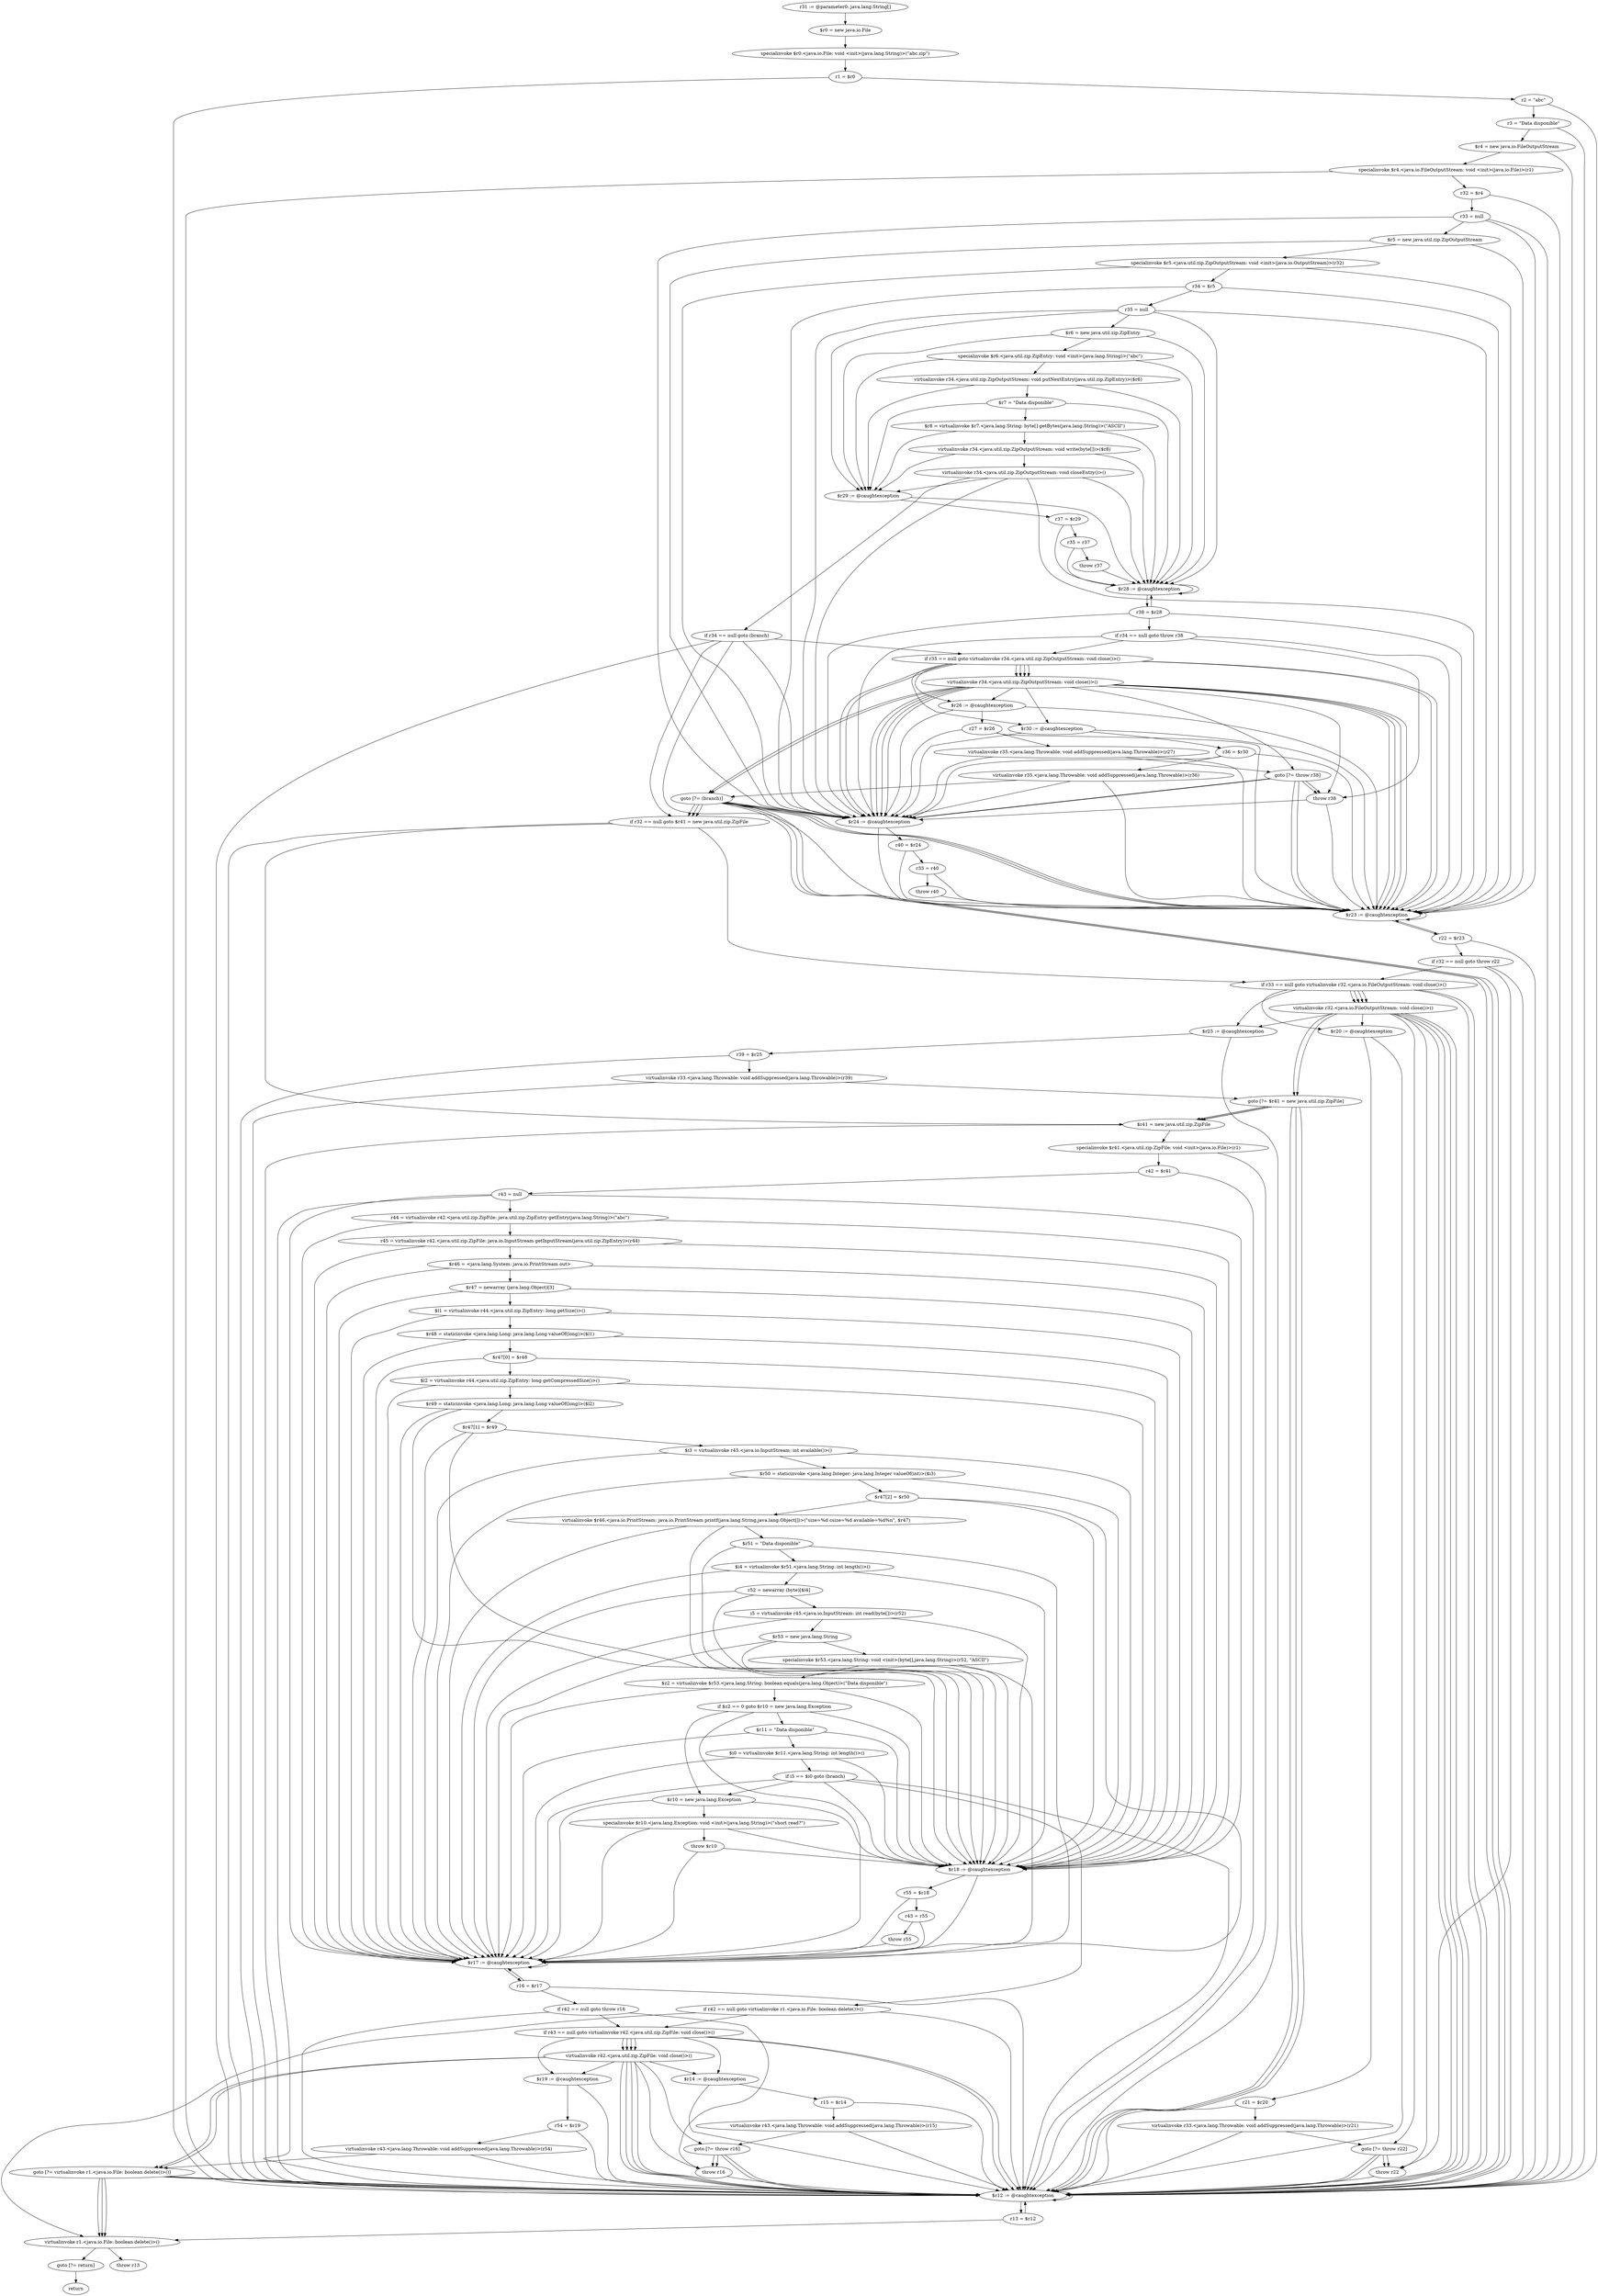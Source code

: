 digraph "unitGraph" {
    "r31 := @parameter0: java.lang.String[]"
    "$r0 = new java.io.File"
    "specialinvoke $r0.<java.io.File: void <init>(java.lang.String)>(\"abc.zip\")"
    "r1 = $r0"
    "r2 = \"abc\""
    "r3 = \"Data disponible\""
    "$r4 = new java.io.FileOutputStream"
    "specialinvoke $r4.<java.io.FileOutputStream: void <init>(java.io.File)>(r1)"
    "r32 = $r4"
    "r33 = null"
    "$r5 = new java.util.zip.ZipOutputStream"
    "specialinvoke $r5.<java.util.zip.ZipOutputStream: void <init>(java.io.OutputStream)>(r32)"
    "r34 = $r5"
    "r35 = null"
    "$r6 = new java.util.zip.ZipEntry"
    "specialinvoke $r6.<java.util.zip.ZipEntry: void <init>(java.lang.String)>(\"abc\")"
    "virtualinvoke r34.<java.util.zip.ZipOutputStream: void putNextEntry(java.util.zip.ZipEntry)>($r6)"
    "$r7 = \"Data disponible\""
    "$r8 = virtualinvoke $r7.<java.lang.String: byte[] getBytes(java.lang.String)>(\"ASCII\")"
    "virtualinvoke r34.<java.util.zip.ZipOutputStream: void write(byte[])>($r8)"
    "virtualinvoke r34.<java.util.zip.ZipOutputStream: void closeEntry()>()"
    "if r34 == null goto (branch)"
    "if r35 == null goto virtualinvoke r34.<java.util.zip.ZipOutputStream: void close()>()"
    "virtualinvoke r34.<java.util.zip.ZipOutputStream: void close()>()"
    "goto [?= (branch)]"
    "$r30 := @caughtexception"
    "r36 = $r30"
    "virtualinvoke r35.<java.lang.Throwable: void addSuppressed(java.lang.Throwable)>(r36)"
    "$r29 := @caughtexception"
    "r37 = $r29"
    "r35 = r37"
    "throw r37"
    "$r28 := @caughtexception"
    "r38 = $r28"
    "if r34 == null goto throw r38"
    "goto [?= throw r38]"
    "$r26 := @caughtexception"
    "r27 = $r26"
    "virtualinvoke r35.<java.lang.Throwable: void addSuppressed(java.lang.Throwable)>(r27)"
    "throw r38"
    "if r32 == null goto $r41 = new java.util.zip.ZipFile"
    "if r33 == null goto virtualinvoke r32.<java.io.FileOutputStream: void close()>()"
    "virtualinvoke r32.<java.io.FileOutputStream: void close()>()"
    "goto [?= $r41 = new java.util.zip.ZipFile]"
    "$r25 := @caughtexception"
    "r39 = $r25"
    "virtualinvoke r33.<java.lang.Throwable: void addSuppressed(java.lang.Throwable)>(r39)"
    "$r24 := @caughtexception"
    "r40 = $r24"
    "r33 = r40"
    "throw r40"
    "$r23 := @caughtexception"
    "r22 = $r23"
    "if r32 == null goto throw r22"
    "goto [?= throw r22]"
    "$r20 := @caughtexception"
    "r21 = $r20"
    "virtualinvoke r33.<java.lang.Throwable: void addSuppressed(java.lang.Throwable)>(r21)"
    "throw r22"
    "$r41 = new java.util.zip.ZipFile"
    "specialinvoke $r41.<java.util.zip.ZipFile: void <init>(java.io.File)>(r1)"
    "r42 = $r41"
    "r43 = null"
    "r44 = virtualinvoke r42.<java.util.zip.ZipFile: java.util.zip.ZipEntry getEntry(java.lang.String)>(\"abc\")"
    "r45 = virtualinvoke r42.<java.util.zip.ZipFile: java.io.InputStream getInputStream(java.util.zip.ZipEntry)>(r44)"
    "$r46 = <java.lang.System: java.io.PrintStream out>"
    "$r47 = newarray (java.lang.Object)[3]"
    "$l1 = virtualinvoke r44.<java.util.zip.ZipEntry: long getSize()>()"
    "$r48 = staticinvoke <java.lang.Long: java.lang.Long valueOf(long)>($l1)"
    "$r47[0] = $r48"
    "$l2 = virtualinvoke r44.<java.util.zip.ZipEntry: long getCompressedSize()>()"
    "$r49 = staticinvoke <java.lang.Long: java.lang.Long valueOf(long)>($l2)"
    "$r47[1] = $r49"
    "$i3 = virtualinvoke r45.<java.io.InputStream: int available()>()"
    "$r50 = staticinvoke <java.lang.Integer: java.lang.Integer valueOf(int)>($i3)"
    "$r47[2] = $r50"
    "virtualinvoke $r46.<java.io.PrintStream: java.io.PrintStream printf(java.lang.String,java.lang.Object[])>(\"size=%d csize=%d available=%d%n\", $r47)"
    "$r51 = \"Data disponible\""
    "$i4 = virtualinvoke $r51.<java.lang.String: int length()>()"
    "r52 = newarray (byte)[$i4]"
    "i5 = virtualinvoke r45.<java.io.InputStream: int read(byte[])>(r52)"
    "$r53 = new java.lang.String"
    "specialinvoke $r53.<java.lang.String: void <init>(byte[],java.lang.String)>(r52, \"ASCII\")"
    "$z2 = virtualinvoke $r53.<java.lang.String: boolean equals(java.lang.Object)>(\"Data disponible\")"
    "if $z2 == 0 goto $r10 = new java.lang.Exception"
    "$r11 = \"Data disponible\""
    "$i0 = virtualinvoke $r11.<java.lang.String: int length()>()"
    "if i5 == $i0 goto (branch)"
    "$r10 = new java.lang.Exception"
    "specialinvoke $r10.<java.lang.Exception: void <init>(java.lang.String)>(\"short read?\")"
    "throw $r10"
    "if r42 == null goto virtualinvoke r1.<java.io.File: boolean delete()>()"
    "if r43 == null goto virtualinvoke r42.<java.util.zip.ZipFile: void close()>()"
    "virtualinvoke r42.<java.util.zip.ZipFile: void close()>()"
    "goto [?= virtualinvoke r1.<java.io.File: boolean delete()>()]"
    "$r19 := @caughtexception"
    "r54 = $r19"
    "virtualinvoke r43.<java.lang.Throwable: void addSuppressed(java.lang.Throwable)>(r54)"
    "$r18 := @caughtexception"
    "r55 = $r18"
    "r43 = r55"
    "throw r55"
    "$r17 := @caughtexception"
    "r16 = $r17"
    "if r42 == null goto throw r16"
    "goto [?= throw r16]"
    "$r14 := @caughtexception"
    "r15 = $r14"
    "virtualinvoke r43.<java.lang.Throwable: void addSuppressed(java.lang.Throwable)>(r15)"
    "throw r16"
    "virtualinvoke r1.<java.io.File: boolean delete()>()"
    "goto [?= return]"
    "$r12 := @caughtexception"
    "r13 = $r12"
    "throw r13"
    "return"
    "r31 := @parameter0: java.lang.String[]"->"$r0 = new java.io.File";
    "$r0 = new java.io.File"->"specialinvoke $r0.<java.io.File: void <init>(java.lang.String)>(\"abc.zip\")";
    "specialinvoke $r0.<java.io.File: void <init>(java.lang.String)>(\"abc.zip\")"->"r1 = $r0";
    "r1 = $r0"->"r2 = \"abc\"";
    "r1 = $r0"->"$r12 := @caughtexception";
    "r2 = \"abc\""->"r3 = \"Data disponible\"";
    "r2 = \"abc\""->"$r12 := @caughtexception";
    "r3 = \"Data disponible\""->"$r4 = new java.io.FileOutputStream";
    "r3 = \"Data disponible\""->"$r12 := @caughtexception";
    "$r4 = new java.io.FileOutputStream"->"specialinvoke $r4.<java.io.FileOutputStream: void <init>(java.io.File)>(r1)";
    "$r4 = new java.io.FileOutputStream"->"$r12 := @caughtexception";
    "specialinvoke $r4.<java.io.FileOutputStream: void <init>(java.io.File)>(r1)"->"r32 = $r4";
    "specialinvoke $r4.<java.io.FileOutputStream: void <init>(java.io.File)>(r1)"->"$r12 := @caughtexception";
    "r32 = $r4"->"r33 = null";
    "r32 = $r4"->"$r12 := @caughtexception";
    "r33 = null"->"$r24 := @caughtexception";
    "r33 = null"->"$r12 := @caughtexception";
    "r33 = null"->"$r23 := @caughtexception";
    "r33 = null"->"$r5 = new java.util.zip.ZipOutputStream";
    "$r5 = new java.util.zip.ZipOutputStream"->"$r24 := @caughtexception";
    "$r5 = new java.util.zip.ZipOutputStream"->"$r23 := @caughtexception";
    "$r5 = new java.util.zip.ZipOutputStream"->"specialinvoke $r5.<java.util.zip.ZipOutputStream: void <init>(java.io.OutputStream)>(r32)";
    "specialinvoke $r5.<java.util.zip.ZipOutputStream: void <init>(java.io.OutputStream)>(r32)"->"$r24 := @caughtexception";
    "specialinvoke $r5.<java.util.zip.ZipOutputStream: void <init>(java.io.OutputStream)>(r32)"->"$r23 := @caughtexception";
    "specialinvoke $r5.<java.util.zip.ZipOutputStream: void <init>(java.io.OutputStream)>(r32)"->"r34 = $r5";
    "r34 = $r5"->"$r24 := @caughtexception";
    "r34 = $r5"->"$r23 := @caughtexception";
    "r34 = $r5"->"r35 = null";
    "r35 = null"->"$r29 := @caughtexception";
    "r35 = null"->"$r24 := @caughtexception";
    "r35 = null"->"$r28 := @caughtexception";
    "r35 = null"->"$r23 := @caughtexception";
    "r35 = null"->"$r6 = new java.util.zip.ZipEntry";
    "$r6 = new java.util.zip.ZipEntry"->"$r29 := @caughtexception";
    "$r6 = new java.util.zip.ZipEntry"->"$r28 := @caughtexception";
    "$r6 = new java.util.zip.ZipEntry"->"specialinvoke $r6.<java.util.zip.ZipEntry: void <init>(java.lang.String)>(\"abc\")";
    "specialinvoke $r6.<java.util.zip.ZipEntry: void <init>(java.lang.String)>(\"abc\")"->"$r29 := @caughtexception";
    "specialinvoke $r6.<java.util.zip.ZipEntry: void <init>(java.lang.String)>(\"abc\")"->"$r28 := @caughtexception";
    "specialinvoke $r6.<java.util.zip.ZipEntry: void <init>(java.lang.String)>(\"abc\")"->"virtualinvoke r34.<java.util.zip.ZipOutputStream: void putNextEntry(java.util.zip.ZipEntry)>($r6)";
    "virtualinvoke r34.<java.util.zip.ZipOutputStream: void putNextEntry(java.util.zip.ZipEntry)>($r6)"->"$r29 := @caughtexception";
    "virtualinvoke r34.<java.util.zip.ZipOutputStream: void putNextEntry(java.util.zip.ZipEntry)>($r6)"->"$r28 := @caughtexception";
    "virtualinvoke r34.<java.util.zip.ZipOutputStream: void putNextEntry(java.util.zip.ZipEntry)>($r6)"->"$r7 = \"Data disponible\"";
    "$r7 = \"Data disponible\""->"$r29 := @caughtexception";
    "$r7 = \"Data disponible\""->"$r28 := @caughtexception";
    "$r7 = \"Data disponible\""->"$r8 = virtualinvoke $r7.<java.lang.String: byte[] getBytes(java.lang.String)>(\"ASCII\")";
    "$r8 = virtualinvoke $r7.<java.lang.String: byte[] getBytes(java.lang.String)>(\"ASCII\")"->"$r29 := @caughtexception";
    "$r8 = virtualinvoke $r7.<java.lang.String: byte[] getBytes(java.lang.String)>(\"ASCII\")"->"$r28 := @caughtexception";
    "$r8 = virtualinvoke $r7.<java.lang.String: byte[] getBytes(java.lang.String)>(\"ASCII\")"->"virtualinvoke r34.<java.util.zip.ZipOutputStream: void write(byte[])>($r8)";
    "virtualinvoke r34.<java.util.zip.ZipOutputStream: void write(byte[])>($r8)"->"$r29 := @caughtexception";
    "virtualinvoke r34.<java.util.zip.ZipOutputStream: void write(byte[])>($r8)"->"$r28 := @caughtexception";
    "virtualinvoke r34.<java.util.zip.ZipOutputStream: void write(byte[])>($r8)"->"virtualinvoke r34.<java.util.zip.ZipOutputStream: void closeEntry()>()";
    "virtualinvoke r34.<java.util.zip.ZipOutputStream: void closeEntry()>()"->"$r29 := @caughtexception";
    "virtualinvoke r34.<java.util.zip.ZipOutputStream: void closeEntry()>()"->"$r24 := @caughtexception";
    "virtualinvoke r34.<java.util.zip.ZipOutputStream: void closeEntry()>()"->"$r28 := @caughtexception";
    "virtualinvoke r34.<java.util.zip.ZipOutputStream: void closeEntry()>()"->"$r23 := @caughtexception";
    "virtualinvoke r34.<java.util.zip.ZipOutputStream: void closeEntry()>()"->"if r34 == null goto (branch)";
    "if r34 == null goto (branch)"->"$r24 := @caughtexception";
    "if r34 == null goto (branch)"->"$r12 := @caughtexception";
    "if r34 == null goto (branch)"->"$r23 := @caughtexception";
    "if r34 == null goto (branch)"->"if r35 == null goto virtualinvoke r34.<java.util.zip.ZipOutputStream: void close()>()";
    "if r34 == null goto (branch)"->"if r32 == null goto $r41 = new java.util.zip.ZipFile";
    "if r35 == null goto virtualinvoke r34.<java.util.zip.ZipOutputStream: void close()>()"->"$r30 := @caughtexception";
    "if r35 == null goto virtualinvoke r34.<java.util.zip.ZipOutputStream: void close()>()"->"$r24 := @caughtexception";
    "if r35 == null goto virtualinvoke r34.<java.util.zip.ZipOutputStream: void close()>()"->"$r23 := @caughtexception";
    "if r35 == null goto virtualinvoke r34.<java.util.zip.ZipOutputStream: void close()>()"->"virtualinvoke r34.<java.util.zip.ZipOutputStream: void close()>()";
    "if r35 == null goto virtualinvoke r34.<java.util.zip.ZipOutputStream: void close()>()"->"virtualinvoke r34.<java.util.zip.ZipOutputStream: void close()>()";
    "virtualinvoke r34.<java.util.zip.ZipOutputStream: void close()>()"->"$r30 := @caughtexception";
    "virtualinvoke r34.<java.util.zip.ZipOutputStream: void close()>()"->"$r24 := @caughtexception";
    "virtualinvoke r34.<java.util.zip.ZipOutputStream: void close()>()"->"$r23 := @caughtexception";
    "virtualinvoke r34.<java.util.zip.ZipOutputStream: void close()>()"->"goto [?= (branch)]";
    "goto [?= (branch)]"->"$r24 := @caughtexception";
    "goto [?= (branch)]"->"$r12 := @caughtexception";
    "goto [?= (branch)]"->"$r23 := @caughtexception";
    "goto [?= (branch)]"->"if r32 == null goto $r41 = new java.util.zip.ZipFile";
    "$r30 := @caughtexception"->"$r24 := @caughtexception";
    "$r30 := @caughtexception"->"$r23 := @caughtexception";
    "$r30 := @caughtexception"->"r36 = $r30";
    "r36 = $r30"->"$r24 := @caughtexception";
    "r36 = $r30"->"$r23 := @caughtexception";
    "r36 = $r30"->"virtualinvoke r35.<java.lang.Throwable: void addSuppressed(java.lang.Throwable)>(r36)";
    "virtualinvoke r35.<java.lang.Throwable: void addSuppressed(java.lang.Throwable)>(r36)"->"$r24 := @caughtexception";
    "virtualinvoke r35.<java.lang.Throwable: void addSuppressed(java.lang.Throwable)>(r36)"->"$r23 := @caughtexception";
    "virtualinvoke r35.<java.lang.Throwable: void addSuppressed(java.lang.Throwable)>(r36)"->"goto [?= (branch)]";
    "goto [?= (branch)]"->"$r24 := @caughtexception";
    "goto [?= (branch)]"->"$r12 := @caughtexception";
    "goto [?= (branch)]"->"$r23 := @caughtexception";
    "goto [?= (branch)]"->"if r32 == null goto $r41 = new java.util.zip.ZipFile";
    "virtualinvoke r34.<java.util.zip.ZipOutputStream: void close()>()"->"$r24 := @caughtexception";
    "virtualinvoke r34.<java.util.zip.ZipOutputStream: void close()>()"->"$r23 := @caughtexception";
    "virtualinvoke r34.<java.util.zip.ZipOutputStream: void close()>()"->"goto [?= (branch)]";
    "goto [?= (branch)]"->"$r24 := @caughtexception";
    "goto [?= (branch)]"->"$r12 := @caughtexception";
    "goto [?= (branch)]"->"$r23 := @caughtexception";
    "goto [?= (branch)]"->"if r32 == null goto $r41 = new java.util.zip.ZipFile";
    "$r29 := @caughtexception"->"r37 = $r29";
    "$r29 := @caughtexception"->"$r28 := @caughtexception";
    "r37 = $r29"->"r35 = r37";
    "r37 = $r29"->"$r28 := @caughtexception";
    "r35 = r37"->"throw r37";
    "r35 = r37"->"$r28 := @caughtexception";
    "throw r37"->"$r28 := @caughtexception";
    "$r28 := @caughtexception"->"r38 = $r28";
    "$r28 := @caughtexception"->"$r28 := @caughtexception";
    "r38 = $r28"->"$r28 := @caughtexception";
    "r38 = $r28"->"$r24 := @caughtexception";
    "r38 = $r28"->"$r23 := @caughtexception";
    "r38 = $r28"->"if r34 == null goto throw r38";
    "if r34 == null goto throw r38"->"if r35 == null goto virtualinvoke r34.<java.util.zip.ZipOutputStream: void close()>()";
    "if r34 == null goto throw r38"->"throw r38";
    "if r34 == null goto throw r38"->"$r24 := @caughtexception";
    "if r34 == null goto throw r38"->"$r23 := @caughtexception";
    "if r35 == null goto virtualinvoke r34.<java.util.zip.ZipOutputStream: void close()>()"->"$r26 := @caughtexception";
    "if r35 == null goto virtualinvoke r34.<java.util.zip.ZipOutputStream: void close()>()"->"$r24 := @caughtexception";
    "if r35 == null goto virtualinvoke r34.<java.util.zip.ZipOutputStream: void close()>()"->"$r23 := @caughtexception";
    "if r35 == null goto virtualinvoke r34.<java.util.zip.ZipOutputStream: void close()>()"->"virtualinvoke r34.<java.util.zip.ZipOutputStream: void close()>()";
    "if r35 == null goto virtualinvoke r34.<java.util.zip.ZipOutputStream: void close()>()"->"virtualinvoke r34.<java.util.zip.ZipOutputStream: void close()>()";
    "virtualinvoke r34.<java.util.zip.ZipOutputStream: void close()>()"->"$r26 := @caughtexception";
    "virtualinvoke r34.<java.util.zip.ZipOutputStream: void close()>()"->"$r24 := @caughtexception";
    "virtualinvoke r34.<java.util.zip.ZipOutputStream: void close()>()"->"$r23 := @caughtexception";
    "virtualinvoke r34.<java.util.zip.ZipOutputStream: void close()>()"->"goto [?= throw r38]";
    "goto [?= throw r38]"->"$r24 := @caughtexception";
    "goto [?= throw r38]"->"$r23 := @caughtexception";
    "goto [?= throw r38]"->"throw r38";
    "$r26 := @caughtexception"->"$r24 := @caughtexception";
    "$r26 := @caughtexception"->"$r23 := @caughtexception";
    "$r26 := @caughtexception"->"r27 = $r26";
    "r27 = $r26"->"$r24 := @caughtexception";
    "r27 = $r26"->"$r23 := @caughtexception";
    "r27 = $r26"->"virtualinvoke r35.<java.lang.Throwable: void addSuppressed(java.lang.Throwable)>(r27)";
    "virtualinvoke r35.<java.lang.Throwable: void addSuppressed(java.lang.Throwable)>(r27)"->"$r24 := @caughtexception";
    "virtualinvoke r35.<java.lang.Throwable: void addSuppressed(java.lang.Throwable)>(r27)"->"$r23 := @caughtexception";
    "virtualinvoke r35.<java.lang.Throwable: void addSuppressed(java.lang.Throwable)>(r27)"->"goto [?= throw r38]";
    "goto [?= throw r38]"->"$r24 := @caughtexception";
    "goto [?= throw r38]"->"$r23 := @caughtexception";
    "goto [?= throw r38]"->"throw r38";
    "virtualinvoke r34.<java.util.zip.ZipOutputStream: void close()>()"->"$r24 := @caughtexception";
    "virtualinvoke r34.<java.util.zip.ZipOutputStream: void close()>()"->"$r23 := @caughtexception";
    "virtualinvoke r34.<java.util.zip.ZipOutputStream: void close()>()"->"throw r38";
    "throw r38"->"$r24 := @caughtexception";
    "throw r38"->"$r23 := @caughtexception";
    "if r32 == null goto $r41 = new java.util.zip.ZipFile"->"if r33 == null goto virtualinvoke r32.<java.io.FileOutputStream: void close()>()";
    "if r32 == null goto $r41 = new java.util.zip.ZipFile"->"$r41 = new java.util.zip.ZipFile";
    "if r32 == null goto $r41 = new java.util.zip.ZipFile"->"$r12 := @caughtexception";
    "if r33 == null goto virtualinvoke r32.<java.io.FileOutputStream: void close()>()"->"virtualinvoke r32.<java.io.FileOutputStream: void close()>()";
    "if r33 == null goto virtualinvoke r32.<java.io.FileOutputStream: void close()>()"->"virtualinvoke r32.<java.io.FileOutputStream: void close()>()";
    "if r33 == null goto virtualinvoke r32.<java.io.FileOutputStream: void close()>()"->"$r25 := @caughtexception";
    "if r33 == null goto virtualinvoke r32.<java.io.FileOutputStream: void close()>()"->"$r12 := @caughtexception";
    "virtualinvoke r32.<java.io.FileOutputStream: void close()>()"->"$r25 := @caughtexception";
    "virtualinvoke r32.<java.io.FileOutputStream: void close()>()"->"$r12 := @caughtexception";
    "virtualinvoke r32.<java.io.FileOutputStream: void close()>()"->"goto [?= $r41 = new java.util.zip.ZipFile]";
    "goto [?= $r41 = new java.util.zip.ZipFile]"->"$r41 = new java.util.zip.ZipFile";
    "goto [?= $r41 = new java.util.zip.ZipFile]"->"$r12 := @caughtexception";
    "$r25 := @caughtexception"->"r39 = $r25";
    "$r25 := @caughtexception"->"$r12 := @caughtexception";
    "r39 = $r25"->"virtualinvoke r33.<java.lang.Throwable: void addSuppressed(java.lang.Throwable)>(r39)";
    "r39 = $r25"->"$r12 := @caughtexception";
    "virtualinvoke r33.<java.lang.Throwable: void addSuppressed(java.lang.Throwable)>(r39)"->"goto [?= $r41 = new java.util.zip.ZipFile]";
    "virtualinvoke r33.<java.lang.Throwable: void addSuppressed(java.lang.Throwable)>(r39)"->"$r12 := @caughtexception";
    "goto [?= $r41 = new java.util.zip.ZipFile]"->"$r41 = new java.util.zip.ZipFile";
    "goto [?= $r41 = new java.util.zip.ZipFile]"->"$r12 := @caughtexception";
    "virtualinvoke r32.<java.io.FileOutputStream: void close()>()"->"goto [?= $r41 = new java.util.zip.ZipFile]";
    "virtualinvoke r32.<java.io.FileOutputStream: void close()>()"->"$r12 := @caughtexception";
    "goto [?= $r41 = new java.util.zip.ZipFile]"->"$r41 = new java.util.zip.ZipFile";
    "goto [?= $r41 = new java.util.zip.ZipFile]"->"$r12 := @caughtexception";
    "$r24 := @caughtexception"->"r40 = $r24";
    "$r24 := @caughtexception"->"$r23 := @caughtexception";
    "r40 = $r24"->"r33 = r40";
    "r40 = $r24"->"$r23 := @caughtexception";
    "r33 = r40"->"throw r40";
    "r33 = r40"->"$r23 := @caughtexception";
    "throw r40"->"$r23 := @caughtexception";
    "$r23 := @caughtexception"->"r22 = $r23";
    "$r23 := @caughtexception"->"$r23 := @caughtexception";
    "r22 = $r23"->"$r23 := @caughtexception";
    "r22 = $r23"->"$r12 := @caughtexception";
    "r22 = $r23"->"if r32 == null goto throw r22";
    "if r32 == null goto throw r22"->"if r33 == null goto virtualinvoke r32.<java.io.FileOutputStream: void close()>()";
    "if r32 == null goto throw r22"->"throw r22";
    "if r32 == null goto throw r22"->"$r12 := @caughtexception";
    "if r33 == null goto virtualinvoke r32.<java.io.FileOutputStream: void close()>()"->"virtualinvoke r32.<java.io.FileOutputStream: void close()>()";
    "if r33 == null goto virtualinvoke r32.<java.io.FileOutputStream: void close()>()"->"virtualinvoke r32.<java.io.FileOutputStream: void close()>()";
    "if r33 == null goto virtualinvoke r32.<java.io.FileOutputStream: void close()>()"->"$r20 := @caughtexception";
    "if r33 == null goto virtualinvoke r32.<java.io.FileOutputStream: void close()>()"->"$r12 := @caughtexception";
    "virtualinvoke r32.<java.io.FileOutputStream: void close()>()"->"$r20 := @caughtexception";
    "virtualinvoke r32.<java.io.FileOutputStream: void close()>()"->"$r12 := @caughtexception";
    "virtualinvoke r32.<java.io.FileOutputStream: void close()>()"->"goto [?= throw r22]";
    "goto [?= throw r22]"->"throw r22";
    "goto [?= throw r22]"->"$r12 := @caughtexception";
    "$r20 := @caughtexception"->"r21 = $r20";
    "$r20 := @caughtexception"->"$r12 := @caughtexception";
    "r21 = $r20"->"virtualinvoke r33.<java.lang.Throwable: void addSuppressed(java.lang.Throwable)>(r21)";
    "r21 = $r20"->"$r12 := @caughtexception";
    "virtualinvoke r33.<java.lang.Throwable: void addSuppressed(java.lang.Throwable)>(r21)"->"goto [?= throw r22]";
    "virtualinvoke r33.<java.lang.Throwable: void addSuppressed(java.lang.Throwable)>(r21)"->"$r12 := @caughtexception";
    "goto [?= throw r22]"->"throw r22";
    "goto [?= throw r22]"->"$r12 := @caughtexception";
    "virtualinvoke r32.<java.io.FileOutputStream: void close()>()"->"throw r22";
    "virtualinvoke r32.<java.io.FileOutputStream: void close()>()"->"$r12 := @caughtexception";
    "throw r22"->"$r12 := @caughtexception";
    "$r41 = new java.util.zip.ZipFile"->"specialinvoke $r41.<java.util.zip.ZipFile: void <init>(java.io.File)>(r1)";
    "$r41 = new java.util.zip.ZipFile"->"$r12 := @caughtexception";
    "specialinvoke $r41.<java.util.zip.ZipFile: void <init>(java.io.File)>(r1)"->"r42 = $r41";
    "specialinvoke $r41.<java.util.zip.ZipFile: void <init>(java.io.File)>(r1)"->"$r12 := @caughtexception";
    "r42 = $r41"->"r43 = null";
    "r42 = $r41"->"$r12 := @caughtexception";
    "r43 = null"->"$r18 := @caughtexception";
    "r43 = null"->"$r12 := @caughtexception";
    "r43 = null"->"$r17 := @caughtexception";
    "r43 = null"->"r44 = virtualinvoke r42.<java.util.zip.ZipFile: java.util.zip.ZipEntry getEntry(java.lang.String)>(\"abc\")";
    "r44 = virtualinvoke r42.<java.util.zip.ZipFile: java.util.zip.ZipEntry getEntry(java.lang.String)>(\"abc\")"->"$r18 := @caughtexception";
    "r44 = virtualinvoke r42.<java.util.zip.ZipFile: java.util.zip.ZipEntry getEntry(java.lang.String)>(\"abc\")"->"$r17 := @caughtexception";
    "r44 = virtualinvoke r42.<java.util.zip.ZipFile: java.util.zip.ZipEntry getEntry(java.lang.String)>(\"abc\")"->"r45 = virtualinvoke r42.<java.util.zip.ZipFile: java.io.InputStream getInputStream(java.util.zip.ZipEntry)>(r44)";
    "r45 = virtualinvoke r42.<java.util.zip.ZipFile: java.io.InputStream getInputStream(java.util.zip.ZipEntry)>(r44)"->"$r18 := @caughtexception";
    "r45 = virtualinvoke r42.<java.util.zip.ZipFile: java.io.InputStream getInputStream(java.util.zip.ZipEntry)>(r44)"->"$r17 := @caughtexception";
    "r45 = virtualinvoke r42.<java.util.zip.ZipFile: java.io.InputStream getInputStream(java.util.zip.ZipEntry)>(r44)"->"$r46 = <java.lang.System: java.io.PrintStream out>";
    "$r46 = <java.lang.System: java.io.PrintStream out>"->"$r18 := @caughtexception";
    "$r46 = <java.lang.System: java.io.PrintStream out>"->"$r17 := @caughtexception";
    "$r46 = <java.lang.System: java.io.PrintStream out>"->"$r47 = newarray (java.lang.Object)[3]";
    "$r47 = newarray (java.lang.Object)[3]"->"$r18 := @caughtexception";
    "$r47 = newarray (java.lang.Object)[3]"->"$r17 := @caughtexception";
    "$r47 = newarray (java.lang.Object)[3]"->"$l1 = virtualinvoke r44.<java.util.zip.ZipEntry: long getSize()>()";
    "$l1 = virtualinvoke r44.<java.util.zip.ZipEntry: long getSize()>()"->"$r18 := @caughtexception";
    "$l1 = virtualinvoke r44.<java.util.zip.ZipEntry: long getSize()>()"->"$r17 := @caughtexception";
    "$l1 = virtualinvoke r44.<java.util.zip.ZipEntry: long getSize()>()"->"$r48 = staticinvoke <java.lang.Long: java.lang.Long valueOf(long)>($l1)";
    "$r48 = staticinvoke <java.lang.Long: java.lang.Long valueOf(long)>($l1)"->"$r18 := @caughtexception";
    "$r48 = staticinvoke <java.lang.Long: java.lang.Long valueOf(long)>($l1)"->"$r17 := @caughtexception";
    "$r48 = staticinvoke <java.lang.Long: java.lang.Long valueOf(long)>($l1)"->"$r47[0] = $r48";
    "$r47[0] = $r48"->"$r18 := @caughtexception";
    "$r47[0] = $r48"->"$r17 := @caughtexception";
    "$r47[0] = $r48"->"$l2 = virtualinvoke r44.<java.util.zip.ZipEntry: long getCompressedSize()>()";
    "$l2 = virtualinvoke r44.<java.util.zip.ZipEntry: long getCompressedSize()>()"->"$r18 := @caughtexception";
    "$l2 = virtualinvoke r44.<java.util.zip.ZipEntry: long getCompressedSize()>()"->"$r17 := @caughtexception";
    "$l2 = virtualinvoke r44.<java.util.zip.ZipEntry: long getCompressedSize()>()"->"$r49 = staticinvoke <java.lang.Long: java.lang.Long valueOf(long)>($l2)";
    "$r49 = staticinvoke <java.lang.Long: java.lang.Long valueOf(long)>($l2)"->"$r18 := @caughtexception";
    "$r49 = staticinvoke <java.lang.Long: java.lang.Long valueOf(long)>($l2)"->"$r17 := @caughtexception";
    "$r49 = staticinvoke <java.lang.Long: java.lang.Long valueOf(long)>($l2)"->"$r47[1] = $r49";
    "$r47[1] = $r49"->"$r18 := @caughtexception";
    "$r47[1] = $r49"->"$r17 := @caughtexception";
    "$r47[1] = $r49"->"$i3 = virtualinvoke r45.<java.io.InputStream: int available()>()";
    "$i3 = virtualinvoke r45.<java.io.InputStream: int available()>()"->"$r18 := @caughtexception";
    "$i3 = virtualinvoke r45.<java.io.InputStream: int available()>()"->"$r17 := @caughtexception";
    "$i3 = virtualinvoke r45.<java.io.InputStream: int available()>()"->"$r50 = staticinvoke <java.lang.Integer: java.lang.Integer valueOf(int)>($i3)";
    "$r50 = staticinvoke <java.lang.Integer: java.lang.Integer valueOf(int)>($i3)"->"$r18 := @caughtexception";
    "$r50 = staticinvoke <java.lang.Integer: java.lang.Integer valueOf(int)>($i3)"->"$r17 := @caughtexception";
    "$r50 = staticinvoke <java.lang.Integer: java.lang.Integer valueOf(int)>($i3)"->"$r47[2] = $r50";
    "$r47[2] = $r50"->"$r18 := @caughtexception";
    "$r47[2] = $r50"->"$r17 := @caughtexception";
    "$r47[2] = $r50"->"virtualinvoke $r46.<java.io.PrintStream: java.io.PrintStream printf(java.lang.String,java.lang.Object[])>(\"size=%d csize=%d available=%d%n\", $r47)";
    "virtualinvoke $r46.<java.io.PrintStream: java.io.PrintStream printf(java.lang.String,java.lang.Object[])>(\"size=%d csize=%d available=%d%n\", $r47)"->"$r18 := @caughtexception";
    "virtualinvoke $r46.<java.io.PrintStream: java.io.PrintStream printf(java.lang.String,java.lang.Object[])>(\"size=%d csize=%d available=%d%n\", $r47)"->"$r17 := @caughtexception";
    "virtualinvoke $r46.<java.io.PrintStream: java.io.PrintStream printf(java.lang.String,java.lang.Object[])>(\"size=%d csize=%d available=%d%n\", $r47)"->"$r51 = \"Data disponible\"";
    "$r51 = \"Data disponible\""->"$r18 := @caughtexception";
    "$r51 = \"Data disponible\""->"$r17 := @caughtexception";
    "$r51 = \"Data disponible\""->"$i4 = virtualinvoke $r51.<java.lang.String: int length()>()";
    "$i4 = virtualinvoke $r51.<java.lang.String: int length()>()"->"$r18 := @caughtexception";
    "$i4 = virtualinvoke $r51.<java.lang.String: int length()>()"->"$r17 := @caughtexception";
    "$i4 = virtualinvoke $r51.<java.lang.String: int length()>()"->"r52 = newarray (byte)[$i4]";
    "r52 = newarray (byte)[$i4]"->"$r18 := @caughtexception";
    "r52 = newarray (byte)[$i4]"->"$r17 := @caughtexception";
    "r52 = newarray (byte)[$i4]"->"i5 = virtualinvoke r45.<java.io.InputStream: int read(byte[])>(r52)";
    "i5 = virtualinvoke r45.<java.io.InputStream: int read(byte[])>(r52)"->"$r18 := @caughtexception";
    "i5 = virtualinvoke r45.<java.io.InputStream: int read(byte[])>(r52)"->"$r17 := @caughtexception";
    "i5 = virtualinvoke r45.<java.io.InputStream: int read(byte[])>(r52)"->"$r53 = new java.lang.String";
    "$r53 = new java.lang.String"->"$r18 := @caughtexception";
    "$r53 = new java.lang.String"->"$r17 := @caughtexception";
    "$r53 = new java.lang.String"->"specialinvoke $r53.<java.lang.String: void <init>(byte[],java.lang.String)>(r52, \"ASCII\")";
    "specialinvoke $r53.<java.lang.String: void <init>(byte[],java.lang.String)>(r52, \"ASCII\")"->"$r18 := @caughtexception";
    "specialinvoke $r53.<java.lang.String: void <init>(byte[],java.lang.String)>(r52, \"ASCII\")"->"$r17 := @caughtexception";
    "specialinvoke $r53.<java.lang.String: void <init>(byte[],java.lang.String)>(r52, \"ASCII\")"->"$z2 = virtualinvoke $r53.<java.lang.String: boolean equals(java.lang.Object)>(\"Data disponible\")";
    "$z2 = virtualinvoke $r53.<java.lang.String: boolean equals(java.lang.Object)>(\"Data disponible\")"->"$r18 := @caughtexception";
    "$z2 = virtualinvoke $r53.<java.lang.String: boolean equals(java.lang.Object)>(\"Data disponible\")"->"$r17 := @caughtexception";
    "$z2 = virtualinvoke $r53.<java.lang.String: boolean equals(java.lang.Object)>(\"Data disponible\")"->"if $z2 == 0 goto $r10 = new java.lang.Exception";
    "if $z2 == 0 goto $r10 = new java.lang.Exception"->"$r11 = \"Data disponible\"";
    "if $z2 == 0 goto $r10 = new java.lang.Exception"->"$r10 = new java.lang.Exception";
    "if $z2 == 0 goto $r10 = new java.lang.Exception"->"$r18 := @caughtexception";
    "if $z2 == 0 goto $r10 = new java.lang.Exception"->"$r17 := @caughtexception";
    "$r11 = \"Data disponible\""->"$r18 := @caughtexception";
    "$r11 = \"Data disponible\""->"$r17 := @caughtexception";
    "$r11 = \"Data disponible\""->"$i0 = virtualinvoke $r11.<java.lang.String: int length()>()";
    "$i0 = virtualinvoke $r11.<java.lang.String: int length()>()"->"$r18 := @caughtexception";
    "$i0 = virtualinvoke $r11.<java.lang.String: int length()>()"->"$r17 := @caughtexception";
    "$i0 = virtualinvoke $r11.<java.lang.String: int length()>()"->"if i5 == $i0 goto (branch)";
    "if i5 == $i0 goto (branch)"->"$r18 := @caughtexception";
    "if i5 == $i0 goto (branch)"->"$r12 := @caughtexception";
    "if i5 == $i0 goto (branch)"->"$r17 := @caughtexception";
    "if i5 == $i0 goto (branch)"->"$r10 = new java.lang.Exception";
    "if i5 == $i0 goto (branch)"->"if r42 == null goto virtualinvoke r1.<java.io.File: boolean delete()>()";
    "$r10 = new java.lang.Exception"->"$r18 := @caughtexception";
    "$r10 = new java.lang.Exception"->"$r17 := @caughtexception";
    "$r10 = new java.lang.Exception"->"specialinvoke $r10.<java.lang.Exception: void <init>(java.lang.String)>(\"short read?\")";
    "specialinvoke $r10.<java.lang.Exception: void <init>(java.lang.String)>(\"short read?\")"->"$r18 := @caughtexception";
    "specialinvoke $r10.<java.lang.Exception: void <init>(java.lang.String)>(\"short read?\")"->"$r17 := @caughtexception";
    "specialinvoke $r10.<java.lang.Exception: void <init>(java.lang.String)>(\"short read?\")"->"throw $r10";
    "throw $r10"->"$r18 := @caughtexception";
    "throw $r10"->"$r17 := @caughtexception";
    "if r42 == null goto virtualinvoke r1.<java.io.File: boolean delete()>()"->"if r43 == null goto virtualinvoke r42.<java.util.zip.ZipFile: void close()>()";
    "if r42 == null goto virtualinvoke r1.<java.io.File: boolean delete()>()"->"virtualinvoke r1.<java.io.File: boolean delete()>()";
    "if r42 == null goto virtualinvoke r1.<java.io.File: boolean delete()>()"->"$r12 := @caughtexception";
    "if r43 == null goto virtualinvoke r42.<java.util.zip.ZipFile: void close()>()"->"virtualinvoke r42.<java.util.zip.ZipFile: void close()>()";
    "if r43 == null goto virtualinvoke r42.<java.util.zip.ZipFile: void close()>()"->"virtualinvoke r42.<java.util.zip.ZipFile: void close()>()";
    "if r43 == null goto virtualinvoke r42.<java.util.zip.ZipFile: void close()>()"->"$r19 := @caughtexception";
    "if r43 == null goto virtualinvoke r42.<java.util.zip.ZipFile: void close()>()"->"$r12 := @caughtexception";
    "virtualinvoke r42.<java.util.zip.ZipFile: void close()>()"->"$r19 := @caughtexception";
    "virtualinvoke r42.<java.util.zip.ZipFile: void close()>()"->"$r12 := @caughtexception";
    "virtualinvoke r42.<java.util.zip.ZipFile: void close()>()"->"goto [?= virtualinvoke r1.<java.io.File: boolean delete()>()]";
    "goto [?= virtualinvoke r1.<java.io.File: boolean delete()>()]"->"virtualinvoke r1.<java.io.File: boolean delete()>()";
    "goto [?= virtualinvoke r1.<java.io.File: boolean delete()>()]"->"$r12 := @caughtexception";
    "$r19 := @caughtexception"->"r54 = $r19";
    "$r19 := @caughtexception"->"$r12 := @caughtexception";
    "r54 = $r19"->"virtualinvoke r43.<java.lang.Throwable: void addSuppressed(java.lang.Throwable)>(r54)";
    "r54 = $r19"->"$r12 := @caughtexception";
    "virtualinvoke r43.<java.lang.Throwable: void addSuppressed(java.lang.Throwable)>(r54)"->"goto [?= virtualinvoke r1.<java.io.File: boolean delete()>()]";
    "virtualinvoke r43.<java.lang.Throwable: void addSuppressed(java.lang.Throwable)>(r54)"->"$r12 := @caughtexception";
    "goto [?= virtualinvoke r1.<java.io.File: boolean delete()>()]"->"virtualinvoke r1.<java.io.File: boolean delete()>()";
    "goto [?= virtualinvoke r1.<java.io.File: boolean delete()>()]"->"$r12 := @caughtexception";
    "virtualinvoke r42.<java.util.zip.ZipFile: void close()>()"->"goto [?= virtualinvoke r1.<java.io.File: boolean delete()>()]";
    "virtualinvoke r42.<java.util.zip.ZipFile: void close()>()"->"$r12 := @caughtexception";
    "goto [?= virtualinvoke r1.<java.io.File: boolean delete()>()]"->"virtualinvoke r1.<java.io.File: boolean delete()>()";
    "goto [?= virtualinvoke r1.<java.io.File: boolean delete()>()]"->"$r12 := @caughtexception";
    "$r18 := @caughtexception"->"r55 = $r18";
    "$r18 := @caughtexception"->"$r17 := @caughtexception";
    "r55 = $r18"->"r43 = r55";
    "r55 = $r18"->"$r17 := @caughtexception";
    "r43 = r55"->"throw r55";
    "r43 = r55"->"$r17 := @caughtexception";
    "throw r55"->"$r17 := @caughtexception";
    "$r17 := @caughtexception"->"r16 = $r17";
    "$r17 := @caughtexception"->"$r17 := @caughtexception";
    "r16 = $r17"->"$r17 := @caughtexception";
    "r16 = $r17"->"$r12 := @caughtexception";
    "r16 = $r17"->"if r42 == null goto throw r16";
    "if r42 == null goto throw r16"->"if r43 == null goto virtualinvoke r42.<java.util.zip.ZipFile: void close()>()";
    "if r42 == null goto throw r16"->"throw r16";
    "if r42 == null goto throw r16"->"$r12 := @caughtexception";
    "if r43 == null goto virtualinvoke r42.<java.util.zip.ZipFile: void close()>()"->"virtualinvoke r42.<java.util.zip.ZipFile: void close()>()";
    "if r43 == null goto virtualinvoke r42.<java.util.zip.ZipFile: void close()>()"->"virtualinvoke r42.<java.util.zip.ZipFile: void close()>()";
    "if r43 == null goto virtualinvoke r42.<java.util.zip.ZipFile: void close()>()"->"$r14 := @caughtexception";
    "if r43 == null goto virtualinvoke r42.<java.util.zip.ZipFile: void close()>()"->"$r12 := @caughtexception";
    "virtualinvoke r42.<java.util.zip.ZipFile: void close()>()"->"$r14 := @caughtexception";
    "virtualinvoke r42.<java.util.zip.ZipFile: void close()>()"->"$r12 := @caughtexception";
    "virtualinvoke r42.<java.util.zip.ZipFile: void close()>()"->"goto [?= throw r16]";
    "goto [?= throw r16]"->"throw r16";
    "goto [?= throw r16]"->"$r12 := @caughtexception";
    "$r14 := @caughtexception"->"r15 = $r14";
    "$r14 := @caughtexception"->"$r12 := @caughtexception";
    "r15 = $r14"->"virtualinvoke r43.<java.lang.Throwable: void addSuppressed(java.lang.Throwable)>(r15)";
    "r15 = $r14"->"$r12 := @caughtexception";
    "virtualinvoke r43.<java.lang.Throwable: void addSuppressed(java.lang.Throwable)>(r15)"->"goto [?= throw r16]";
    "virtualinvoke r43.<java.lang.Throwable: void addSuppressed(java.lang.Throwable)>(r15)"->"$r12 := @caughtexception";
    "goto [?= throw r16]"->"throw r16";
    "goto [?= throw r16]"->"$r12 := @caughtexception";
    "virtualinvoke r42.<java.util.zip.ZipFile: void close()>()"->"throw r16";
    "virtualinvoke r42.<java.util.zip.ZipFile: void close()>()"->"$r12 := @caughtexception";
    "throw r16"->"$r12 := @caughtexception";
    "virtualinvoke r1.<java.io.File: boolean delete()>()"->"goto [?= return]";
    "goto [?= return]"->"return";
    "$r12 := @caughtexception"->"r13 = $r12";
    "$r12 := @caughtexception"->"$r12 := @caughtexception";
    "r13 = $r12"->"virtualinvoke r1.<java.io.File: boolean delete()>()";
    "r13 = $r12"->"$r12 := @caughtexception";
    "virtualinvoke r1.<java.io.File: boolean delete()>()"->"throw r13";
}

